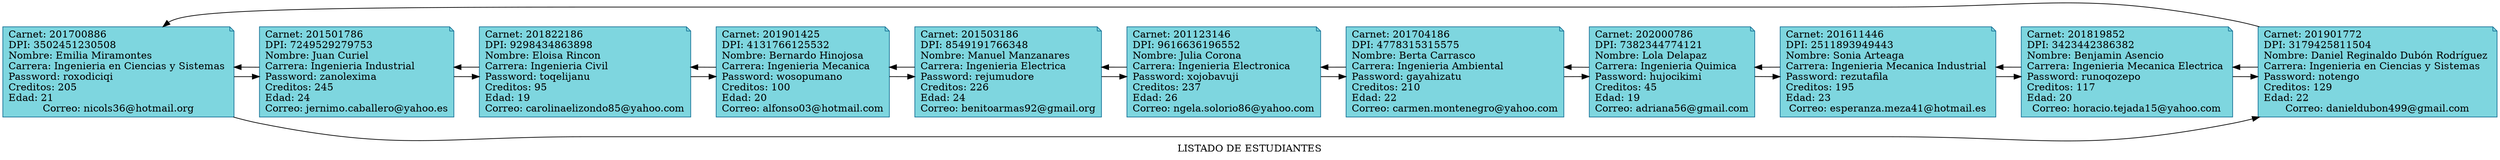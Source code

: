 digraph Alumnos {
 rankdir=LR;
 label="LISTADO DE ESTUDIANTES";
  node [shape = note, color="#187296", style=filled, fillcolor="#7ed6df"];
N0[label="Carnet: 201700886 \lDPI: 3502451230508 \lNombre: Emilia Miramontes \lCarrera: Ingenieria en Ciencias y Sistemas \lPassword: roxodiciqi \lCreditos: 205 \lEdad: 21 \lCorreo: nicols36@hotmail.org"];
N1[label="Carnet: 201501786 \lDPI: 7249529279753 \lNombre: Juan Curiel \lCarrera: Ingenieria Industrial \lPassword: zanolexima \lCreditos: 245 \lEdad: 24 \lCorreo: jernimo.caballero@yahoo.es"];
N2[label="Carnet: 201822186 \lDPI: 9298434863898 \lNombre: Eloisa Rincon \lCarrera: Ingenieria Civil \lPassword: toqelijanu \lCreditos: 95 \lEdad: 19 \lCorreo: carolinaelizondo85@yahoo.com"];
N3[label="Carnet: 201901425 \lDPI: 4131766125532 \lNombre: Bernardo Hinojosa \lCarrera: Ingenieria Mecanica \lPassword: wosopumano \lCreditos: 100 \lEdad: 20 \lCorreo: alfonso03@hotmail.com"];
N4[label="Carnet: 201503186 \lDPI: 8549191766348 \lNombre: Manuel Manzanares \lCarrera: Ingenieria Electrica \lPassword: rejumudore \lCreditos: 226 \lEdad: 24 \lCorreo: benitoarmas92@gmail.org"];
N5[label="Carnet: 201123146 \lDPI: 9616636196552 \lNombre: Julia Corona \lCarrera: Ingenieria Electronica \lPassword: xojobavuji \lCreditos: 237 \lEdad: 26 \lCorreo: ngela.solorio86@yahoo.com"];
N6[label="Carnet: 201704186 \lDPI: 4778315315575 \lNombre: Berta Carrasco \lCarrera: Ingenieria Ambiental \lPassword: gayahizatu \lCreditos: 210 \lEdad: 22 \lCorreo: carmen.montenegro@yahoo.com"];
N7[label="Carnet: 202000786 \lDPI: 7382344774121 \lNombre: Lola Delapaz \lCarrera: Ingenieria Quimica \lPassword: hujocikimi \lCreditos: 45 \lEdad: 19 \lCorreo: adriana56@gmail.com"];
N8[label="Carnet: 201611446 \lDPI: 2511893949443 \lNombre: Sonia Arteaga \lCarrera: Ingenieria Mecanica Industrial \lPassword: rezutafila \lCreditos: 195 \lEdad: 23 \lCorreo: esperanza.meza41@hotmail.es"];
N9[label="Carnet: 201819852 \lDPI: 3423442386382 \lNombre: Benjamin Asencio \lCarrera: Ingenieria Mecanica Electrica \lPassword: runoqozepo \lCreditos: 117 \lEdad: 20 \lCorreo: horacio.tejada15@yahoo.com"];
N10[label="Carnet: 201901772 \lDPI: 3179425811504 \lNombre: Daniel Reginaldo Dubón Rodríguez \lCarrera: Ingenieria en Ciencias y Sistemas \lPassword: notengo \lCreditos: 129 \lEdad: 22 \lCorreo: danieldubon499@gmail.com"];
N0->N1;
N1->N0;
N1->N2;
N2->N1;
N2->N3;
N3->N2;
N3->N4;
N4->N3;
N4->N5;
N5->N4;
N5->N6;
N6->N5;
N6->N7;
N7->N6;
N7->N8;
N8->N7;
N8->N9;
N9->N8;
N9->N10;
N10->N9;
N10->N0[headport=ne];
N0->N10[headport=so];

}